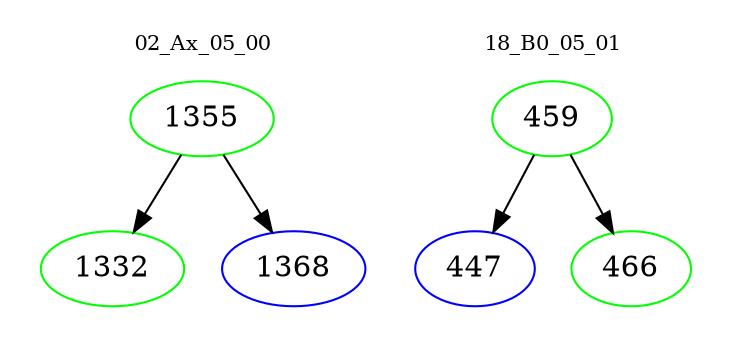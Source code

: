 digraph{
subgraph cluster_0 {
color = white
label = "02_Ax_05_00";
fontsize=10;
T0_1355 [label="1355", color="green"]
T0_1355 -> T0_1332 [color="black"]
T0_1332 [label="1332", color="green"]
T0_1355 -> T0_1368 [color="black"]
T0_1368 [label="1368", color="blue"]
}
subgraph cluster_1 {
color = white
label = "18_B0_05_01";
fontsize=10;
T1_459 [label="459", color="green"]
T1_459 -> T1_447 [color="black"]
T1_447 [label="447", color="blue"]
T1_459 -> T1_466 [color="black"]
T1_466 [label="466", color="green"]
}
}
